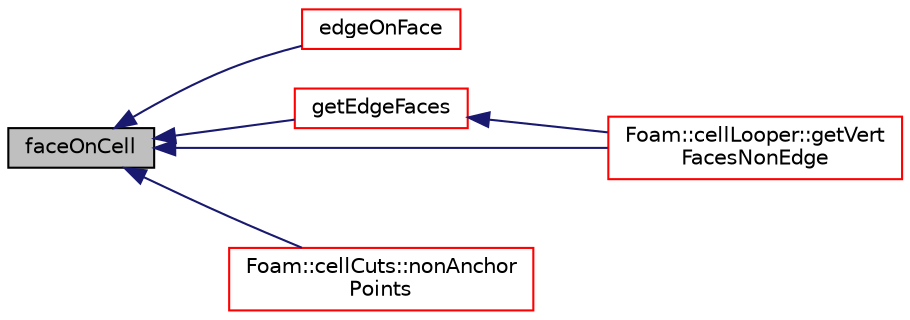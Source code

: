 digraph "faceOnCell"
{
  bgcolor="transparent";
  edge [fontname="Helvetica",fontsize="10",labelfontname="Helvetica",labelfontsize="10"];
  node [fontname="Helvetica",fontsize="10",shape=record];
  rankdir="LR";
  Node1 [label="faceOnCell",height=0.2,width=0.4,color="black", fillcolor="grey75", style="filled", fontcolor="black"];
  Node1 -> Node2 [dir="back",color="midnightblue",fontsize="10",style="solid",fontname="Helvetica"];
  Node2 [label="edgeOnFace",height=0.2,width=0.4,color="red",URL="$a10993.html#adccf4a3e5d34bb4efea81530ef297033",tooltip="Is edge used by face. "];
  Node1 -> Node3 [dir="back",color="midnightblue",fontsize="10",style="solid",fontname="Helvetica"];
  Node3 [label="getEdgeFaces",height=0.2,width=0.4,color="red",URL="$a10993.html#a3d09936ea8afeb00ac1f2203cf95ac7a",tooltip="Get faces on cell using edgeI. Throws error if no two found. "];
  Node3 -> Node4 [dir="back",color="midnightblue",fontsize="10",style="solid",fontname="Helvetica"];
  Node4 [label="Foam::cellLooper::getVert\lFacesNonEdge",height=0.2,width=0.4,color="red",URL="$a00213.html#a23080b3c23f0a263a372242ef22a71da",tooltip="Get faces (on cell) connected to vertI which are not using edgeI. "];
  Node1 -> Node4 [dir="back",color="midnightblue",fontsize="10",style="solid",fontname="Helvetica"];
  Node1 -> Node5 [dir="back",color="midnightblue",fontsize="10",style="solid",fontname="Helvetica"];
  Node5 [label="Foam::cellCuts::nonAnchor\lPoints",height=0.2,width=0.4,color="red",URL="$a00207.html#a8787009bd3255baa9c0480bbe3df17e3",tooltip="Invert anchor point selection. "];
}
